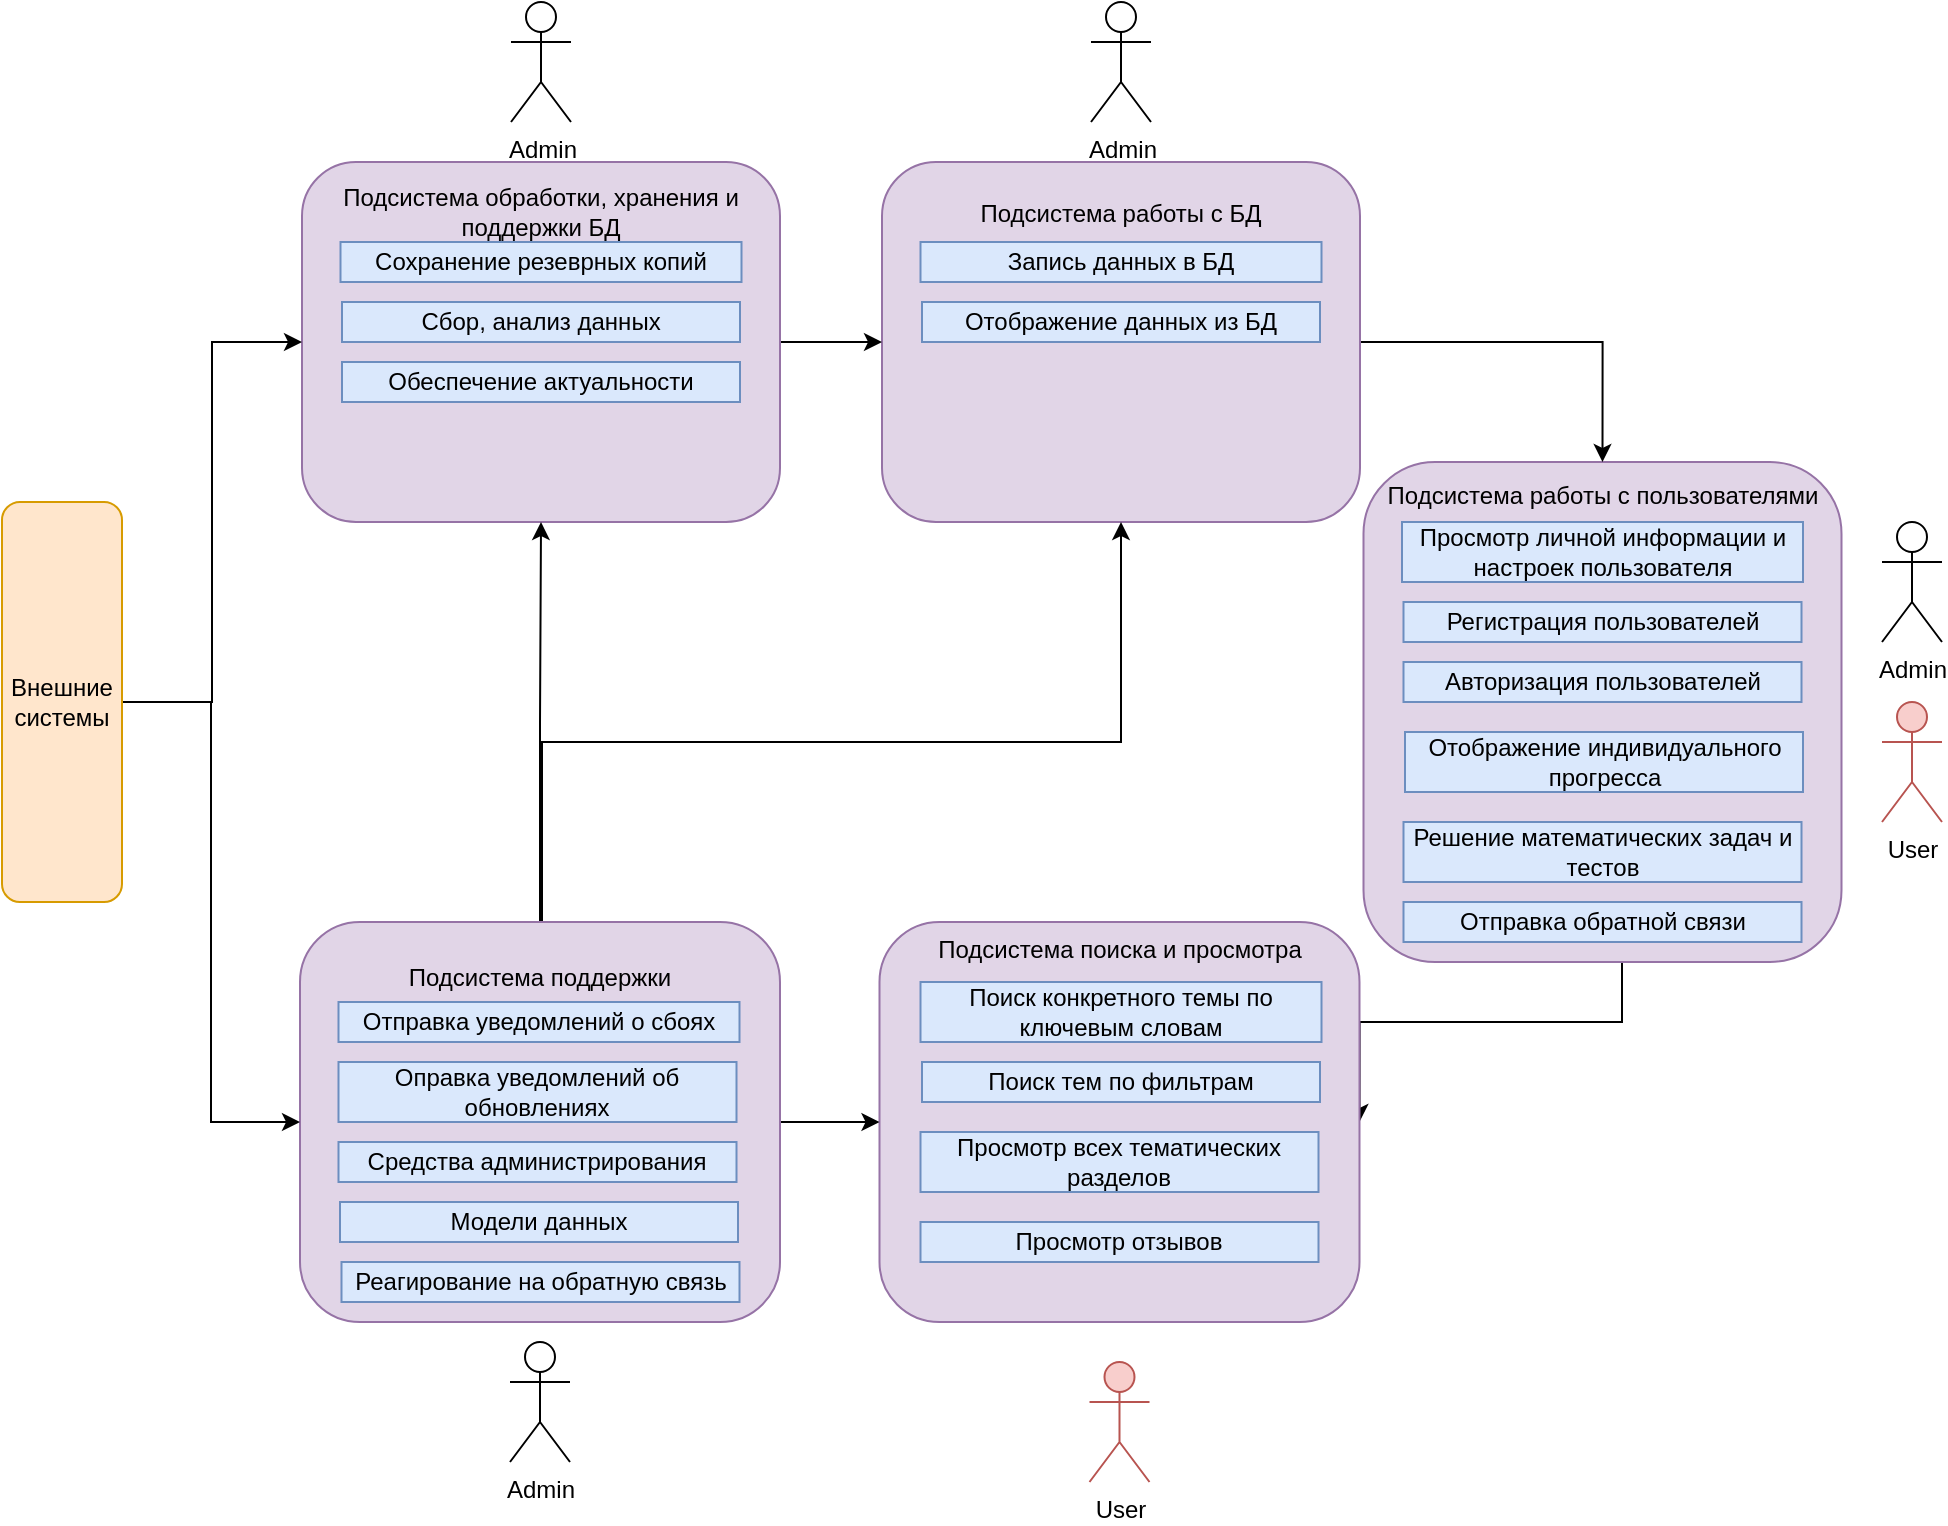<mxfile version="24.1.0" type="device">
  <diagram name="Страница — 1" id="FtPUS1i9IMriYoq3vjgM">
    <mxGraphModel dx="2288" dy="601" grid="1" gridSize="10" guides="1" tooltips="1" connect="1" arrows="1" fold="1" page="1" pageScale="1" pageWidth="827" pageHeight="1169" math="0" shadow="0">
      <root>
        <mxCell id="0" />
        <mxCell id="1" parent="0" />
        <mxCell id="h8GEneoLFtLYvwWV1Gqs-1" value="Admin" style="shape=umlActor;verticalLabelPosition=bottom;verticalAlign=top;html=1;outlineConnect=0;" parent="1" vertex="1">
          <mxGeometry x="354.5" y="20" width="30" height="60" as="geometry" />
        </mxCell>
        <mxCell id="h8GEneoLFtLYvwWV1Gqs-43" style="edgeStyle=orthogonalEdgeStyle;rounded=0;orthogonalLoop=1;jettySize=auto;html=1;entryX=1;entryY=0.5;entryDx=0;entryDy=0;" parent="1" source="h8GEneoLFtLYvwWV1Gqs-6" target="h8GEneoLFtLYvwWV1Gqs-14" edge="1">
          <mxGeometry relative="1" as="geometry">
            <Array as="points">
              <mxPoint x="620" y="530" />
            </Array>
          </mxGeometry>
        </mxCell>
        <mxCell id="h8GEneoLFtLYvwWV1Gqs-6" value="Подсистема работы с пользователями&lt;div&gt;&lt;br&gt;&lt;/div&gt;&lt;div&gt;&lt;br&gt;&lt;div&gt;&lt;br&gt;&lt;br&gt;&lt;br&gt;&lt;br&gt;&lt;br&gt;&lt;br&gt;&lt;br&gt;&lt;br&gt;&lt;br&gt;&lt;div&gt;&lt;br&gt;&lt;/div&gt;&lt;/div&gt;&lt;/div&gt;&lt;div&gt;&lt;br&gt;&lt;/div&gt;&lt;div&gt;&lt;br&gt;&lt;/div&gt;&lt;div&gt;&lt;br&gt;&lt;/div&gt;" style="rounded=1;whiteSpace=wrap;html=1;fillColor=#e1d5e7;strokeColor=#9673a6;" parent="1" vertex="1">
          <mxGeometry x="490.75" y="250" width="239" height="250" as="geometry" />
        </mxCell>
        <mxCell id="h8GEneoLFtLYvwWV1Gqs-7" value="Просмотр личной информации и настроек пользователя" style="rounded=0;whiteSpace=wrap;html=1;fillColor=#dae8fc;strokeColor=#6c8ebf;" parent="1" vertex="1">
          <mxGeometry x="510" y="280" width="200.5" height="30" as="geometry" />
        </mxCell>
        <mxCell id="h8GEneoLFtLYvwWV1Gqs-8" value="Регистрация пользователей" style="rounded=0;whiteSpace=wrap;html=1;fillColor=#dae8fc;strokeColor=#6c8ebf;" parent="1" vertex="1">
          <mxGeometry x="510.75" y="320" width="199" height="20" as="geometry" />
        </mxCell>
        <mxCell id="h8GEneoLFtLYvwWV1Gqs-9" value="Авторизация пользователей" style="rounded=0;whiteSpace=wrap;html=1;fillColor=#dae8fc;strokeColor=#6c8ebf;" parent="1" vertex="1">
          <mxGeometry x="510.75" y="350" width="199" height="20" as="geometry" />
        </mxCell>
        <mxCell id="h8GEneoLFtLYvwWV1Gqs-10" value="Отображение индивидуального прогресса" style="rounded=0;whiteSpace=wrap;html=1;fillColor=#dae8fc;strokeColor=#6c8ebf;" parent="1" vertex="1">
          <mxGeometry x="511.5" y="385" width="199" height="30" as="geometry" />
        </mxCell>
        <mxCell id="h8GEneoLFtLYvwWV1Gqs-11" value="Admin" style="shape=umlActor;verticalLabelPosition=bottom;verticalAlign=top;html=1;outlineConnect=0;" parent="1" vertex="1">
          <mxGeometry x="750" y="280" width="30" height="60" as="geometry" />
        </mxCell>
        <mxCell id="h8GEneoLFtLYvwWV1Gqs-12" value="User" style="shape=umlActor;verticalLabelPosition=bottom;verticalAlign=top;html=1;outlineConnect=0;fillColor=#f8cecc;strokeColor=#b85450;" parent="1" vertex="1">
          <mxGeometry x="750" y="370" width="30" height="60" as="geometry" />
        </mxCell>
        <mxCell id="h8GEneoLFtLYvwWV1Gqs-14" value="Подсистема поиска и просмотра&lt;div&gt;&lt;br&gt;&lt;br&gt;&lt;br&gt;&lt;br&gt;&lt;br&gt;&lt;br&gt;&lt;br&gt;&lt;br&gt;&lt;br&gt;&lt;div&gt;&lt;br&gt;&lt;/div&gt;&lt;/div&gt;&lt;div&gt;&lt;br&gt;&lt;/div&gt;&lt;div&gt;&lt;br&gt;&lt;/div&gt;" style="rounded=1;whiteSpace=wrap;html=1;fillColor=#e1d5e7;strokeColor=#9673a6;" parent="1" vertex="1">
          <mxGeometry x="248.75" y="480" width="240" height="200" as="geometry" />
        </mxCell>
        <mxCell id="h8GEneoLFtLYvwWV1Gqs-15" value="Поиск конкретного темы по ключевым словам" style="rounded=0;whiteSpace=wrap;html=1;fillColor=#dae8fc;strokeColor=#6c8ebf;" parent="1" vertex="1">
          <mxGeometry x="269.25" y="510" width="200.5" height="30" as="geometry" />
        </mxCell>
        <mxCell id="h8GEneoLFtLYvwWV1Gqs-16" value="Поиск тем по фильтрам" style="rounded=0;whiteSpace=wrap;html=1;fillColor=#dae8fc;strokeColor=#6c8ebf;" parent="1" vertex="1">
          <mxGeometry x="270" y="550" width="199" height="20" as="geometry" />
        </mxCell>
        <mxCell id="h8GEneoLFtLYvwWV1Gqs-18" value="Просмотр всех тематических разделов" style="rounded=0;whiteSpace=wrap;html=1;fillColor=#dae8fc;strokeColor=#6c8ebf;" parent="1" vertex="1">
          <mxGeometry x="269.25" y="585" width="199" height="30" as="geometry" />
        </mxCell>
        <mxCell id="h8GEneoLFtLYvwWV1Gqs-44" style="edgeStyle=orthogonalEdgeStyle;rounded=0;orthogonalLoop=1;jettySize=auto;html=1;entryX=0.5;entryY=0;entryDx=0;entryDy=0;" parent="1" source="h8GEneoLFtLYvwWV1Gqs-19" target="h8GEneoLFtLYvwWV1Gqs-6" edge="1">
          <mxGeometry relative="1" as="geometry" />
        </mxCell>
        <mxCell id="h8GEneoLFtLYvwWV1Gqs-19" value="Подсистема работы с БД&lt;br&gt;&lt;br&gt;&lt;br&gt;&lt;br&gt;&lt;br&gt;&lt;br&gt;&lt;br&gt;&lt;br&gt;&lt;br&gt;&lt;div&gt;&lt;br&gt;&lt;/div&gt;" style="rounded=1;whiteSpace=wrap;html=1;fillColor=#e1d5e7;strokeColor=#9673a6;" parent="1" vertex="1">
          <mxGeometry x="250" y="100" width="239" height="180" as="geometry" />
        </mxCell>
        <mxCell id="h8GEneoLFtLYvwWV1Gqs-20" value="Запись данных в БД" style="rounded=0;whiteSpace=wrap;html=1;fillColor=#dae8fc;strokeColor=#6c8ebf;" parent="1" vertex="1">
          <mxGeometry x="269.25" y="140" width="200.5" height="20" as="geometry" />
        </mxCell>
        <mxCell id="h8GEneoLFtLYvwWV1Gqs-21" value="Отображение данных из БД" style="rounded=0;whiteSpace=wrap;html=1;fillColor=#dae8fc;strokeColor=#6c8ebf;" parent="1" vertex="1">
          <mxGeometry x="270" y="170" width="199" height="20" as="geometry" />
        </mxCell>
        <mxCell id="h8GEneoLFtLYvwWV1Gqs-24" value="User" style="shape=umlActor;verticalLabelPosition=bottom;verticalAlign=top;html=1;outlineConnect=0;fillColor=#f8cecc;strokeColor=#b85450;" parent="1" vertex="1">
          <mxGeometry x="353.75" y="700" width="30" height="60" as="geometry" />
        </mxCell>
        <mxCell id="h8GEneoLFtLYvwWV1Gqs-25" value="Admin" style="shape=umlActor;verticalLabelPosition=bottom;verticalAlign=top;html=1;outlineConnect=0;" parent="1" vertex="1">
          <mxGeometry x="64.5" y="20" width="30" height="60" as="geometry" />
        </mxCell>
        <mxCell id="h8GEneoLFtLYvwWV1Gqs-40" style="edgeStyle=orthogonalEdgeStyle;rounded=0;orthogonalLoop=1;jettySize=auto;html=1;entryX=0;entryY=0.5;entryDx=0;entryDy=0;" parent="1" source="h8GEneoLFtLYvwWV1Gqs-26" target="h8GEneoLFtLYvwWV1Gqs-19" edge="1">
          <mxGeometry relative="1" as="geometry" />
        </mxCell>
        <mxCell id="h8GEneoLFtLYvwWV1Gqs-26" value="Подсистема обработки, хранения и поддержки БД&lt;br&gt;&lt;br&gt;&lt;br&gt;&lt;br&gt;&lt;br&gt;&lt;br&gt;&lt;br&gt;&lt;br&gt;&lt;br&gt;&lt;div&gt;&lt;br&gt;&lt;/div&gt;" style="rounded=1;whiteSpace=wrap;html=1;fillColor=#e1d5e7;strokeColor=#9673a6;" parent="1" vertex="1">
          <mxGeometry x="-40" y="100" width="239" height="180" as="geometry" />
        </mxCell>
        <mxCell id="h8GEneoLFtLYvwWV1Gqs-27" value="Сохранение резеврных копий" style="rounded=0;whiteSpace=wrap;html=1;fillColor=#dae8fc;strokeColor=#6c8ebf;" parent="1" vertex="1">
          <mxGeometry x="-20.75" y="140" width="200.5" height="20" as="geometry" />
        </mxCell>
        <mxCell id="h8GEneoLFtLYvwWV1Gqs-28" value="Сбор, анализ данных" style="rounded=0;whiteSpace=wrap;html=1;fillColor=#dae8fc;strokeColor=#6c8ebf;" parent="1" vertex="1">
          <mxGeometry x="-20" y="170" width="199" height="20" as="geometry" />
        </mxCell>
        <mxCell id="h8GEneoLFtLYvwWV1Gqs-29" value="Обеспечение актуальности" style="rounded=0;whiteSpace=wrap;html=1;fillColor=#dae8fc;strokeColor=#6c8ebf;" parent="1" vertex="1">
          <mxGeometry x="-20" y="200" width="199" height="20" as="geometry" />
        </mxCell>
        <mxCell id="h8GEneoLFtLYvwWV1Gqs-30" value="Admin" style="shape=umlActor;verticalLabelPosition=bottom;verticalAlign=top;html=1;outlineConnect=0;" parent="1" vertex="1">
          <mxGeometry x="64" y="690" width="30" height="60" as="geometry" />
        </mxCell>
        <mxCell id="h8GEneoLFtLYvwWV1Gqs-39" style="edgeStyle=orthogonalEdgeStyle;rounded=0;orthogonalLoop=1;jettySize=auto;html=1;entryX=0.5;entryY=1;entryDx=0;entryDy=0;" parent="1" source="h8GEneoLFtLYvwWV1Gqs-31" target="h8GEneoLFtLYvwWV1Gqs-26" edge="1">
          <mxGeometry relative="1" as="geometry" />
        </mxCell>
        <mxCell id="h8GEneoLFtLYvwWV1Gqs-41" style="edgeStyle=orthogonalEdgeStyle;rounded=0;orthogonalLoop=1;jettySize=auto;html=1;entryX=0.5;entryY=1;entryDx=0;entryDy=0;" parent="1" source="h8GEneoLFtLYvwWV1Gqs-31" target="h8GEneoLFtLYvwWV1Gqs-19" edge="1">
          <mxGeometry relative="1" as="geometry">
            <Array as="points">
              <mxPoint x="80" y="390" />
              <mxPoint x="370" y="390" />
            </Array>
          </mxGeometry>
        </mxCell>
        <mxCell id="h8GEneoLFtLYvwWV1Gqs-42" style="edgeStyle=orthogonalEdgeStyle;rounded=0;orthogonalLoop=1;jettySize=auto;html=1;entryX=0;entryY=0.5;entryDx=0;entryDy=0;" parent="1" source="h8GEneoLFtLYvwWV1Gqs-31" target="h8GEneoLFtLYvwWV1Gqs-14" edge="1">
          <mxGeometry relative="1" as="geometry">
            <mxPoint x="240" y="535" as="targetPoint" />
          </mxGeometry>
        </mxCell>
        <mxCell id="h8GEneoLFtLYvwWV1Gqs-31" value="Подсистема поддержки&lt;div&gt;&lt;br&gt;&lt;br&gt;&lt;br&gt;&lt;br&gt;&lt;br&gt;&lt;br&gt;&lt;br&gt;&lt;br&gt;&lt;br&gt;&lt;div&gt;&lt;br&gt;&lt;/div&gt;&lt;/div&gt;" style="rounded=1;whiteSpace=wrap;html=1;fillColor=#e1d5e7;strokeColor=#9673a6;" parent="1" vertex="1">
          <mxGeometry x="-41" y="480" width="240" height="200" as="geometry" />
        </mxCell>
        <mxCell id="h8GEneoLFtLYvwWV1Gqs-32" value="Отправка уведомлений о сбоях" style="rounded=0;whiteSpace=wrap;html=1;fillColor=#dae8fc;strokeColor=#6c8ebf;" parent="1" vertex="1">
          <mxGeometry x="-21.75" y="520" width="200.5" height="20" as="geometry" />
        </mxCell>
        <mxCell id="h8GEneoLFtLYvwWV1Gqs-33" value="Средства администрирования" style="rounded=0;whiteSpace=wrap;html=1;fillColor=#dae8fc;strokeColor=#6c8ebf;" parent="1" vertex="1">
          <mxGeometry x="-21.75" y="590" width="199" height="20" as="geometry" />
        </mxCell>
        <mxCell id="h8GEneoLFtLYvwWV1Gqs-34" value="Модели данных" style="rounded=0;whiteSpace=wrap;html=1;fillColor=#dae8fc;strokeColor=#6c8ebf;" parent="1" vertex="1">
          <mxGeometry x="-21" y="620" width="199" height="20" as="geometry" />
        </mxCell>
        <mxCell id="h8GEneoLFtLYvwWV1Gqs-35" value="Реагирование на обратную связь" style="rounded=0;whiteSpace=wrap;html=1;fillColor=#dae8fc;strokeColor=#6c8ebf;" parent="1" vertex="1">
          <mxGeometry x="-20.25" y="650" width="199" height="20" as="geometry" />
        </mxCell>
        <mxCell id="h8GEneoLFtLYvwWV1Gqs-37" style="edgeStyle=orthogonalEdgeStyle;rounded=0;orthogonalLoop=1;jettySize=auto;html=1;entryX=0;entryY=0.5;entryDx=0;entryDy=0;" parent="1" source="h8GEneoLFtLYvwWV1Gqs-36" target="h8GEneoLFtLYvwWV1Gqs-26" edge="1">
          <mxGeometry relative="1" as="geometry" />
        </mxCell>
        <mxCell id="h8GEneoLFtLYvwWV1Gqs-38" style="edgeStyle=orthogonalEdgeStyle;rounded=0;orthogonalLoop=1;jettySize=auto;html=1;entryX=0;entryY=0.5;entryDx=0;entryDy=0;" parent="1" source="h8GEneoLFtLYvwWV1Gqs-36" target="h8GEneoLFtLYvwWV1Gqs-31" edge="1">
          <mxGeometry relative="1" as="geometry" />
        </mxCell>
        <mxCell id="h8GEneoLFtLYvwWV1Gqs-36" value="Внешние системы" style="rounded=1;whiteSpace=wrap;html=1;fillColor=#ffe6cc;strokeColor=#d79b00;" parent="1" vertex="1">
          <mxGeometry x="-190" y="270" width="60" height="200" as="geometry" />
        </mxCell>
        <mxCell id="vTpIpv1N5-8G2JjDm205-1" value="Просмотр отзывов" style="rounded=0;whiteSpace=wrap;html=1;fillColor=#dae8fc;strokeColor=#6c8ebf;" parent="1" vertex="1">
          <mxGeometry x="269.25" y="630" width="199" height="20" as="geometry" />
        </mxCell>
        <mxCell id="vTpIpv1N5-8G2JjDm205-2" value="Решение математических задач и тестов" style="rounded=0;whiteSpace=wrap;html=1;fillColor=#dae8fc;strokeColor=#6c8ebf;" parent="1" vertex="1">
          <mxGeometry x="510.75" y="430" width="199" height="30" as="geometry" />
        </mxCell>
        <mxCell id="vTpIpv1N5-8G2JjDm205-3" value="Отправка обратной связи" style="rounded=0;whiteSpace=wrap;html=1;fillColor=#dae8fc;strokeColor=#6c8ebf;" parent="1" vertex="1">
          <mxGeometry x="510.75" y="470" width="199" height="20" as="geometry" />
        </mxCell>
        <mxCell id="FDj2edcNDHEndIkXZ-9Q-4" value="Оправка уведомлений об обновлениях" style="rounded=0;whiteSpace=wrap;html=1;fillColor=#dae8fc;strokeColor=#6c8ebf;" vertex="1" parent="1">
          <mxGeometry x="-21.75" y="550" width="199" height="30" as="geometry" />
        </mxCell>
      </root>
    </mxGraphModel>
  </diagram>
</mxfile>
